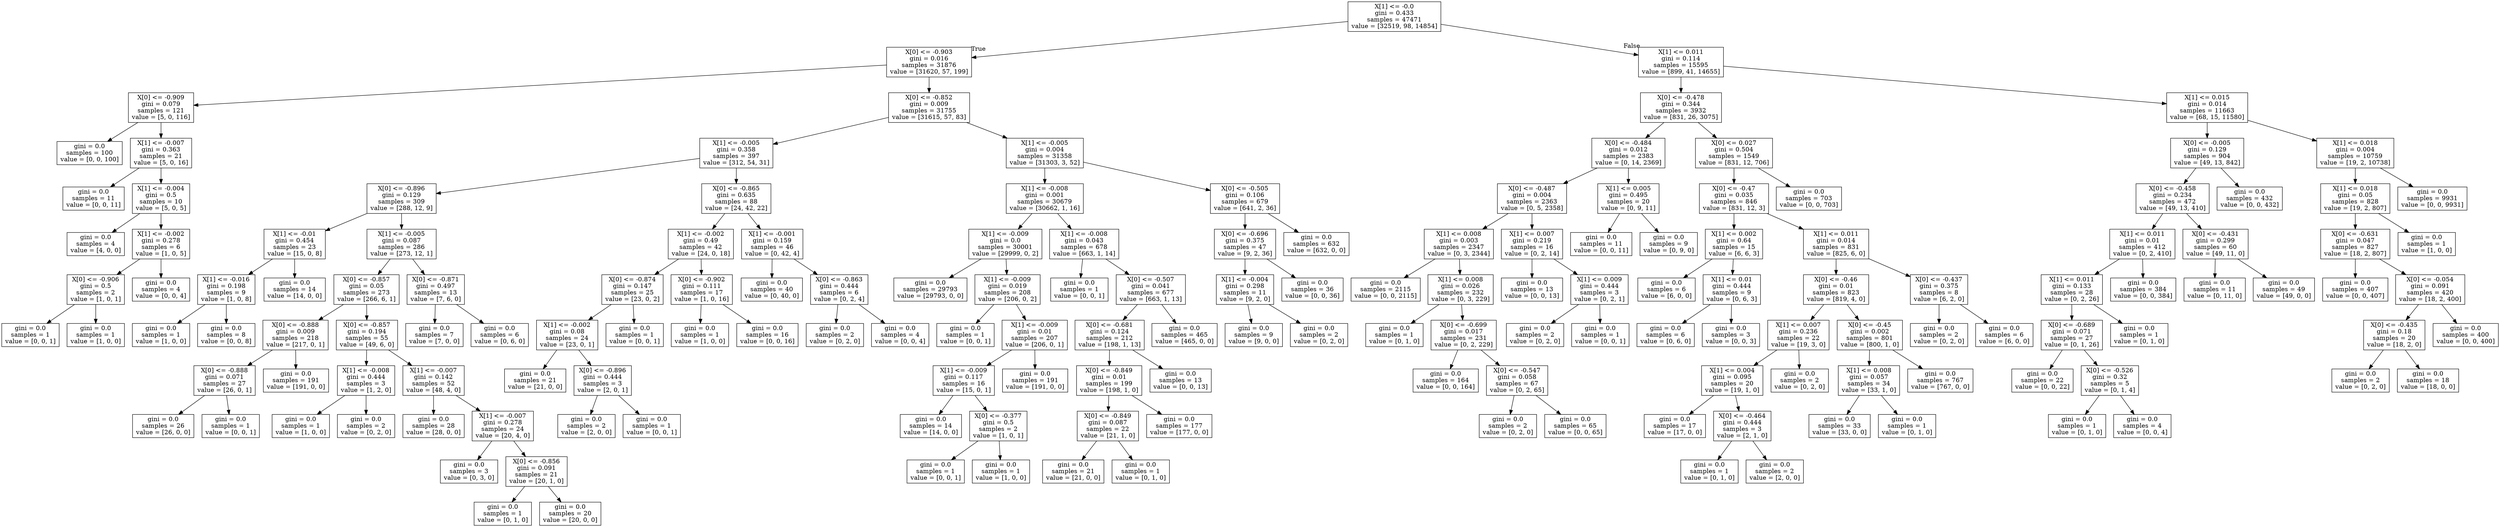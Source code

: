 digraph Tree {
node [shape=box] ;
0 [label="X[1] <= -0.0\ngini = 0.433\nsamples = 47471\nvalue = [32519, 98, 14854]"] ;
1 [label="X[0] <= -0.903\ngini = 0.016\nsamples = 31876\nvalue = [31620, 57, 199]"] ;
0 -> 1 [labeldistance=2.5, labelangle=45, headlabel="True"] ;
2 [label="X[0] <= -0.909\ngini = 0.079\nsamples = 121\nvalue = [5, 0, 116]"] ;
1 -> 2 ;
3 [label="gini = 0.0\nsamples = 100\nvalue = [0, 0, 100]"] ;
2 -> 3 ;
4 [label="X[1] <= -0.007\ngini = 0.363\nsamples = 21\nvalue = [5, 0, 16]"] ;
2 -> 4 ;
5 [label="gini = 0.0\nsamples = 11\nvalue = [0, 0, 11]"] ;
4 -> 5 ;
6 [label="X[1] <= -0.004\ngini = 0.5\nsamples = 10\nvalue = [5, 0, 5]"] ;
4 -> 6 ;
7 [label="gini = 0.0\nsamples = 4\nvalue = [4, 0, 0]"] ;
6 -> 7 ;
8 [label="X[1] <= -0.002\ngini = 0.278\nsamples = 6\nvalue = [1, 0, 5]"] ;
6 -> 8 ;
9 [label="X[0] <= -0.906\ngini = 0.5\nsamples = 2\nvalue = [1, 0, 1]"] ;
8 -> 9 ;
10 [label="gini = 0.0\nsamples = 1\nvalue = [0, 0, 1]"] ;
9 -> 10 ;
11 [label="gini = 0.0\nsamples = 1\nvalue = [1, 0, 0]"] ;
9 -> 11 ;
12 [label="gini = 0.0\nsamples = 4\nvalue = [0, 0, 4]"] ;
8 -> 12 ;
13 [label="X[0] <= -0.852\ngini = 0.009\nsamples = 31755\nvalue = [31615, 57, 83]"] ;
1 -> 13 ;
14 [label="X[1] <= -0.005\ngini = 0.358\nsamples = 397\nvalue = [312, 54, 31]"] ;
13 -> 14 ;
15 [label="X[0] <= -0.896\ngini = 0.129\nsamples = 309\nvalue = [288, 12, 9]"] ;
14 -> 15 ;
16 [label="X[1] <= -0.01\ngini = 0.454\nsamples = 23\nvalue = [15, 0, 8]"] ;
15 -> 16 ;
17 [label="X[1] <= -0.016\ngini = 0.198\nsamples = 9\nvalue = [1, 0, 8]"] ;
16 -> 17 ;
18 [label="gini = 0.0\nsamples = 1\nvalue = [1, 0, 0]"] ;
17 -> 18 ;
19 [label="gini = 0.0\nsamples = 8\nvalue = [0, 0, 8]"] ;
17 -> 19 ;
20 [label="gini = 0.0\nsamples = 14\nvalue = [14, 0, 0]"] ;
16 -> 20 ;
21 [label="X[1] <= -0.005\ngini = 0.087\nsamples = 286\nvalue = [273, 12, 1]"] ;
15 -> 21 ;
22 [label="X[0] <= -0.857\ngini = 0.05\nsamples = 273\nvalue = [266, 6, 1]"] ;
21 -> 22 ;
23 [label="X[0] <= -0.888\ngini = 0.009\nsamples = 218\nvalue = [217, 0, 1]"] ;
22 -> 23 ;
24 [label="X[0] <= -0.888\ngini = 0.071\nsamples = 27\nvalue = [26, 0, 1]"] ;
23 -> 24 ;
25 [label="gini = 0.0\nsamples = 26\nvalue = [26, 0, 0]"] ;
24 -> 25 ;
26 [label="gini = 0.0\nsamples = 1\nvalue = [0, 0, 1]"] ;
24 -> 26 ;
27 [label="gini = 0.0\nsamples = 191\nvalue = [191, 0, 0]"] ;
23 -> 27 ;
28 [label="X[0] <= -0.857\ngini = 0.194\nsamples = 55\nvalue = [49, 6, 0]"] ;
22 -> 28 ;
29 [label="X[1] <= -0.008\ngini = 0.444\nsamples = 3\nvalue = [1, 2, 0]"] ;
28 -> 29 ;
30 [label="gini = 0.0\nsamples = 1\nvalue = [1, 0, 0]"] ;
29 -> 30 ;
31 [label="gini = 0.0\nsamples = 2\nvalue = [0, 2, 0]"] ;
29 -> 31 ;
32 [label="X[1] <= -0.007\ngini = 0.142\nsamples = 52\nvalue = [48, 4, 0]"] ;
28 -> 32 ;
33 [label="gini = 0.0\nsamples = 28\nvalue = [28, 0, 0]"] ;
32 -> 33 ;
34 [label="X[1] <= -0.007\ngini = 0.278\nsamples = 24\nvalue = [20, 4, 0]"] ;
32 -> 34 ;
35 [label="gini = 0.0\nsamples = 3\nvalue = [0, 3, 0]"] ;
34 -> 35 ;
36 [label="X[0] <= -0.856\ngini = 0.091\nsamples = 21\nvalue = [20, 1, 0]"] ;
34 -> 36 ;
37 [label="gini = 0.0\nsamples = 1\nvalue = [0, 1, 0]"] ;
36 -> 37 ;
38 [label="gini = 0.0\nsamples = 20\nvalue = [20, 0, 0]"] ;
36 -> 38 ;
39 [label="X[0] <= -0.871\ngini = 0.497\nsamples = 13\nvalue = [7, 6, 0]"] ;
21 -> 39 ;
40 [label="gini = 0.0\nsamples = 7\nvalue = [7, 0, 0]"] ;
39 -> 40 ;
41 [label="gini = 0.0\nsamples = 6\nvalue = [0, 6, 0]"] ;
39 -> 41 ;
42 [label="X[0] <= -0.865\ngini = 0.635\nsamples = 88\nvalue = [24, 42, 22]"] ;
14 -> 42 ;
43 [label="X[1] <= -0.002\ngini = 0.49\nsamples = 42\nvalue = [24, 0, 18]"] ;
42 -> 43 ;
44 [label="X[0] <= -0.874\ngini = 0.147\nsamples = 25\nvalue = [23, 0, 2]"] ;
43 -> 44 ;
45 [label="X[1] <= -0.002\ngini = 0.08\nsamples = 24\nvalue = [23, 0, 1]"] ;
44 -> 45 ;
46 [label="gini = 0.0\nsamples = 21\nvalue = [21, 0, 0]"] ;
45 -> 46 ;
47 [label="X[0] <= -0.896\ngini = 0.444\nsamples = 3\nvalue = [2, 0, 1]"] ;
45 -> 47 ;
48 [label="gini = 0.0\nsamples = 2\nvalue = [2, 0, 0]"] ;
47 -> 48 ;
49 [label="gini = 0.0\nsamples = 1\nvalue = [0, 0, 1]"] ;
47 -> 49 ;
50 [label="gini = 0.0\nsamples = 1\nvalue = [0, 0, 1]"] ;
44 -> 50 ;
51 [label="X[0] <= -0.902\ngini = 0.111\nsamples = 17\nvalue = [1, 0, 16]"] ;
43 -> 51 ;
52 [label="gini = 0.0\nsamples = 1\nvalue = [1, 0, 0]"] ;
51 -> 52 ;
53 [label="gini = 0.0\nsamples = 16\nvalue = [0, 0, 16]"] ;
51 -> 53 ;
54 [label="X[1] <= -0.001\ngini = 0.159\nsamples = 46\nvalue = [0, 42, 4]"] ;
42 -> 54 ;
55 [label="gini = 0.0\nsamples = 40\nvalue = [0, 40, 0]"] ;
54 -> 55 ;
56 [label="X[0] <= -0.863\ngini = 0.444\nsamples = 6\nvalue = [0, 2, 4]"] ;
54 -> 56 ;
57 [label="gini = 0.0\nsamples = 2\nvalue = [0, 2, 0]"] ;
56 -> 57 ;
58 [label="gini = 0.0\nsamples = 4\nvalue = [0, 0, 4]"] ;
56 -> 58 ;
59 [label="X[1] <= -0.005\ngini = 0.004\nsamples = 31358\nvalue = [31303, 3, 52]"] ;
13 -> 59 ;
60 [label="X[1] <= -0.008\ngini = 0.001\nsamples = 30679\nvalue = [30662, 1, 16]"] ;
59 -> 60 ;
61 [label="X[1] <= -0.009\ngini = 0.0\nsamples = 30001\nvalue = [29999, 0, 2]"] ;
60 -> 61 ;
62 [label="gini = 0.0\nsamples = 29793\nvalue = [29793, 0, 0]"] ;
61 -> 62 ;
63 [label="X[1] <= -0.009\ngini = 0.019\nsamples = 208\nvalue = [206, 0, 2]"] ;
61 -> 63 ;
64 [label="gini = 0.0\nsamples = 1\nvalue = [0, 0, 1]"] ;
63 -> 64 ;
65 [label="X[1] <= -0.009\ngini = 0.01\nsamples = 207\nvalue = [206, 0, 1]"] ;
63 -> 65 ;
66 [label="X[1] <= -0.009\ngini = 0.117\nsamples = 16\nvalue = [15, 0, 1]"] ;
65 -> 66 ;
67 [label="gini = 0.0\nsamples = 14\nvalue = [14, 0, 0]"] ;
66 -> 67 ;
68 [label="X[0] <= -0.377\ngini = 0.5\nsamples = 2\nvalue = [1, 0, 1]"] ;
66 -> 68 ;
69 [label="gini = 0.0\nsamples = 1\nvalue = [0, 0, 1]"] ;
68 -> 69 ;
70 [label="gini = 0.0\nsamples = 1\nvalue = [1, 0, 0]"] ;
68 -> 70 ;
71 [label="gini = 0.0\nsamples = 191\nvalue = [191, 0, 0]"] ;
65 -> 71 ;
72 [label="X[1] <= -0.008\ngini = 0.043\nsamples = 678\nvalue = [663, 1, 14]"] ;
60 -> 72 ;
73 [label="gini = 0.0\nsamples = 1\nvalue = [0, 0, 1]"] ;
72 -> 73 ;
74 [label="X[0] <= -0.507\ngini = 0.041\nsamples = 677\nvalue = [663, 1, 13]"] ;
72 -> 74 ;
75 [label="X[0] <= -0.681\ngini = 0.124\nsamples = 212\nvalue = [198, 1, 13]"] ;
74 -> 75 ;
76 [label="X[0] <= -0.849\ngini = 0.01\nsamples = 199\nvalue = [198, 1, 0]"] ;
75 -> 76 ;
77 [label="X[0] <= -0.849\ngini = 0.087\nsamples = 22\nvalue = [21, 1, 0]"] ;
76 -> 77 ;
78 [label="gini = 0.0\nsamples = 21\nvalue = [21, 0, 0]"] ;
77 -> 78 ;
79 [label="gini = 0.0\nsamples = 1\nvalue = [0, 1, 0]"] ;
77 -> 79 ;
80 [label="gini = 0.0\nsamples = 177\nvalue = [177, 0, 0]"] ;
76 -> 80 ;
81 [label="gini = 0.0\nsamples = 13\nvalue = [0, 0, 13]"] ;
75 -> 81 ;
82 [label="gini = 0.0\nsamples = 465\nvalue = [465, 0, 0]"] ;
74 -> 82 ;
83 [label="X[0] <= -0.505\ngini = 0.106\nsamples = 679\nvalue = [641, 2, 36]"] ;
59 -> 83 ;
84 [label="X[0] <= -0.696\ngini = 0.375\nsamples = 47\nvalue = [9, 2, 36]"] ;
83 -> 84 ;
85 [label="X[1] <= -0.004\ngini = 0.298\nsamples = 11\nvalue = [9, 2, 0]"] ;
84 -> 85 ;
86 [label="gini = 0.0\nsamples = 9\nvalue = [9, 0, 0]"] ;
85 -> 86 ;
87 [label="gini = 0.0\nsamples = 2\nvalue = [0, 2, 0]"] ;
85 -> 87 ;
88 [label="gini = 0.0\nsamples = 36\nvalue = [0, 0, 36]"] ;
84 -> 88 ;
89 [label="gini = 0.0\nsamples = 632\nvalue = [632, 0, 0]"] ;
83 -> 89 ;
90 [label="X[1] <= 0.011\ngini = 0.114\nsamples = 15595\nvalue = [899, 41, 14655]"] ;
0 -> 90 [labeldistance=2.5, labelangle=-45, headlabel="False"] ;
91 [label="X[0] <= -0.478\ngini = 0.344\nsamples = 3932\nvalue = [831, 26, 3075]"] ;
90 -> 91 ;
92 [label="X[0] <= -0.484\ngini = 0.012\nsamples = 2383\nvalue = [0, 14, 2369]"] ;
91 -> 92 ;
93 [label="X[0] <= -0.487\ngini = 0.004\nsamples = 2363\nvalue = [0, 5, 2358]"] ;
92 -> 93 ;
94 [label="X[1] <= 0.008\ngini = 0.003\nsamples = 2347\nvalue = [0, 3, 2344]"] ;
93 -> 94 ;
95 [label="gini = 0.0\nsamples = 2115\nvalue = [0, 0, 2115]"] ;
94 -> 95 ;
96 [label="X[1] <= 0.008\ngini = 0.026\nsamples = 232\nvalue = [0, 3, 229]"] ;
94 -> 96 ;
97 [label="gini = 0.0\nsamples = 1\nvalue = [0, 1, 0]"] ;
96 -> 97 ;
98 [label="X[0] <= -0.699\ngini = 0.017\nsamples = 231\nvalue = [0, 2, 229]"] ;
96 -> 98 ;
99 [label="gini = 0.0\nsamples = 164\nvalue = [0, 0, 164]"] ;
98 -> 99 ;
100 [label="X[0] <= -0.547\ngini = 0.058\nsamples = 67\nvalue = [0, 2, 65]"] ;
98 -> 100 ;
101 [label="gini = 0.0\nsamples = 2\nvalue = [0, 2, 0]"] ;
100 -> 101 ;
102 [label="gini = 0.0\nsamples = 65\nvalue = [0, 0, 65]"] ;
100 -> 102 ;
103 [label="X[1] <= 0.007\ngini = 0.219\nsamples = 16\nvalue = [0, 2, 14]"] ;
93 -> 103 ;
104 [label="gini = 0.0\nsamples = 13\nvalue = [0, 0, 13]"] ;
103 -> 104 ;
105 [label="X[1] <= 0.009\ngini = 0.444\nsamples = 3\nvalue = [0, 2, 1]"] ;
103 -> 105 ;
106 [label="gini = 0.0\nsamples = 2\nvalue = [0, 2, 0]"] ;
105 -> 106 ;
107 [label="gini = 0.0\nsamples = 1\nvalue = [0, 0, 1]"] ;
105 -> 107 ;
108 [label="X[1] <= 0.005\ngini = 0.495\nsamples = 20\nvalue = [0, 9, 11]"] ;
92 -> 108 ;
109 [label="gini = 0.0\nsamples = 11\nvalue = [0, 0, 11]"] ;
108 -> 109 ;
110 [label="gini = 0.0\nsamples = 9\nvalue = [0, 9, 0]"] ;
108 -> 110 ;
111 [label="X[0] <= 0.027\ngini = 0.504\nsamples = 1549\nvalue = [831, 12, 706]"] ;
91 -> 111 ;
112 [label="X[0] <= -0.47\ngini = 0.035\nsamples = 846\nvalue = [831, 12, 3]"] ;
111 -> 112 ;
113 [label="X[1] <= 0.002\ngini = 0.64\nsamples = 15\nvalue = [6, 6, 3]"] ;
112 -> 113 ;
114 [label="gini = 0.0\nsamples = 6\nvalue = [6, 0, 0]"] ;
113 -> 114 ;
115 [label="X[1] <= 0.01\ngini = 0.444\nsamples = 9\nvalue = [0, 6, 3]"] ;
113 -> 115 ;
116 [label="gini = 0.0\nsamples = 6\nvalue = [0, 6, 0]"] ;
115 -> 116 ;
117 [label="gini = 0.0\nsamples = 3\nvalue = [0, 0, 3]"] ;
115 -> 117 ;
118 [label="X[1] <= 0.011\ngini = 0.014\nsamples = 831\nvalue = [825, 6, 0]"] ;
112 -> 118 ;
119 [label="X[0] <= -0.46\ngini = 0.01\nsamples = 823\nvalue = [819, 4, 0]"] ;
118 -> 119 ;
120 [label="X[1] <= 0.007\ngini = 0.236\nsamples = 22\nvalue = [19, 3, 0]"] ;
119 -> 120 ;
121 [label="X[1] <= 0.004\ngini = 0.095\nsamples = 20\nvalue = [19, 1, 0]"] ;
120 -> 121 ;
122 [label="gini = 0.0\nsamples = 17\nvalue = [17, 0, 0]"] ;
121 -> 122 ;
123 [label="X[0] <= -0.464\ngini = 0.444\nsamples = 3\nvalue = [2, 1, 0]"] ;
121 -> 123 ;
124 [label="gini = 0.0\nsamples = 1\nvalue = [0, 1, 0]"] ;
123 -> 124 ;
125 [label="gini = 0.0\nsamples = 2\nvalue = [2, 0, 0]"] ;
123 -> 125 ;
126 [label="gini = 0.0\nsamples = 2\nvalue = [0, 2, 0]"] ;
120 -> 126 ;
127 [label="X[0] <= -0.45\ngini = 0.002\nsamples = 801\nvalue = [800, 1, 0]"] ;
119 -> 127 ;
128 [label="X[1] <= 0.008\ngini = 0.057\nsamples = 34\nvalue = [33, 1, 0]"] ;
127 -> 128 ;
129 [label="gini = 0.0\nsamples = 33\nvalue = [33, 0, 0]"] ;
128 -> 129 ;
130 [label="gini = 0.0\nsamples = 1\nvalue = [0, 1, 0]"] ;
128 -> 130 ;
131 [label="gini = 0.0\nsamples = 767\nvalue = [767, 0, 0]"] ;
127 -> 131 ;
132 [label="X[0] <= -0.437\ngini = 0.375\nsamples = 8\nvalue = [6, 2, 0]"] ;
118 -> 132 ;
133 [label="gini = 0.0\nsamples = 2\nvalue = [0, 2, 0]"] ;
132 -> 133 ;
134 [label="gini = 0.0\nsamples = 6\nvalue = [6, 0, 0]"] ;
132 -> 134 ;
135 [label="gini = 0.0\nsamples = 703\nvalue = [0, 0, 703]"] ;
111 -> 135 ;
136 [label="X[1] <= 0.015\ngini = 0.014\nsamples = 11663\nvalue = [68, 15, 11580]"] ;
90 -> 136 ;
137 [label="X[0] <= -0.005\ngini = 0.129\nsamples = 904\nvalue = [49, 13, 842]"] ;
136 -> 137 ;
138 [label="X[0] <= -0.458\ngini = 0.234\nsamples = 472\nvalue = [49, 13, 410]"] ;
137 -> 138 ;
139 [label="X[1] <= 0.011\ngini = 0.01\nsamples = 412\nvalue = [0, 2, 410]"] ;
138 -> 139 ;
140 [label="X[1] <= 0.011\ngini = 0.133\nsamples = 28\nvalue = [0, 2, 26]"] ;
139 -> 140 ;
141 [label="X[0] <= -0.689\ngini = 0.071\nsamples = 27\nvalue = [0, 1, 26]"] ;
140 -> 141 ;
142 [label="gini = 0.0\nsamples = 22\nvalue = [0, 0, 22]"] ;
141 -> 142 ;
143 [label="X[0] <= -0.526\ngini = 0.32\nsamples = 5\nvalue = [0, 1, 4]"] ;
141 -> 143 ;
144 [label="gini = 0.0\nsamples = 1\nvalue = [0, 1, 0]"] ;
143 -> 144 ;
145 [label="gini = 0.0\nsamples = 4\nvalue = [0, 0, 4]"] ;
143 -> 145 ;
146 [label="gini = 0.0\nsamples = 1\nvalue = [0, 1, 0]"] ;
140 -> 146 ;
147 [label="gini = 0.0\nsamples = 384\nvalue = [0, 0, 384]"] ;
139 -> 147 ;
148 [label="X[0] <= -0.431\ngini = 0.299\nsamples = 60\nvalue = [49, 11, 0]"] ;
138 -> 148 ;
149 [label="gini = 0.0\nsamples = 11\nvalue = [0, 11, 0]"] ;
148 -> 149 ;
150 [label="gini = 0.0\nsamples = 49\nvalue = [49, 0, 0]"] ;
148 -> 150 ;
151 [label="gini = 0.0\nsamples = 432\nvalue = [0, 0, 432]"] ;
137 -> 151 ;
152 [label="X[1] <= 0.018\ngini = 0.004\nsamples = 10759\nvalue = [19, 2, 10738]"] ;
136 -> 152 ;
153 [label="X[1] <= 0.018\ngini = 0.05\nsamples = 828\nvalue = [19, 2, 807]"] ;
152 -> 153 ;
154 [label="X[0] <= -0.631\ngini = 0.047\nsamples = 827\nvalue = [18, 2, 807]"] ;
153 -> 154 ;
155 [label="gini = 0.0\nsamples = 407\nvalue = [0, 0, 407]"] ;
154 -> 155 ;
156 [label="X[0] <= -0.054\ngini = 0.091\nsamples = 420\nvalue = [18, 2, 400]"] ;
154 -> 156 ;
157 [label="X[0] <= -0.435\ngini = 0.18\nsamples = 20\nvalue = [18, 2, 0]"] ;
156 -> 157 ;
158 [label="gini = 0.0\nsamples = 2\nvalue = [0, 2, 0]"] ;
157 -> 158 ;
159 [label="gini = 0.0\nsamples = 18\nvalue = [18, 0, 0]"] ;
157 -> 159 ;
160 [label="gini = 0.0\nsamples = 400\nvalue = [0, 0, 400]"] ;
156 -> 160 ;
161 [label="gini = 0.0\nsamples = 1\nvalue = [1, 0, 0]"] ;
153 -> 161 ;
162 [label="gini = 0.0\nsamples = 9931\nvalue = [0, 0, 9931]"] ;
152 -> 162 ;
}